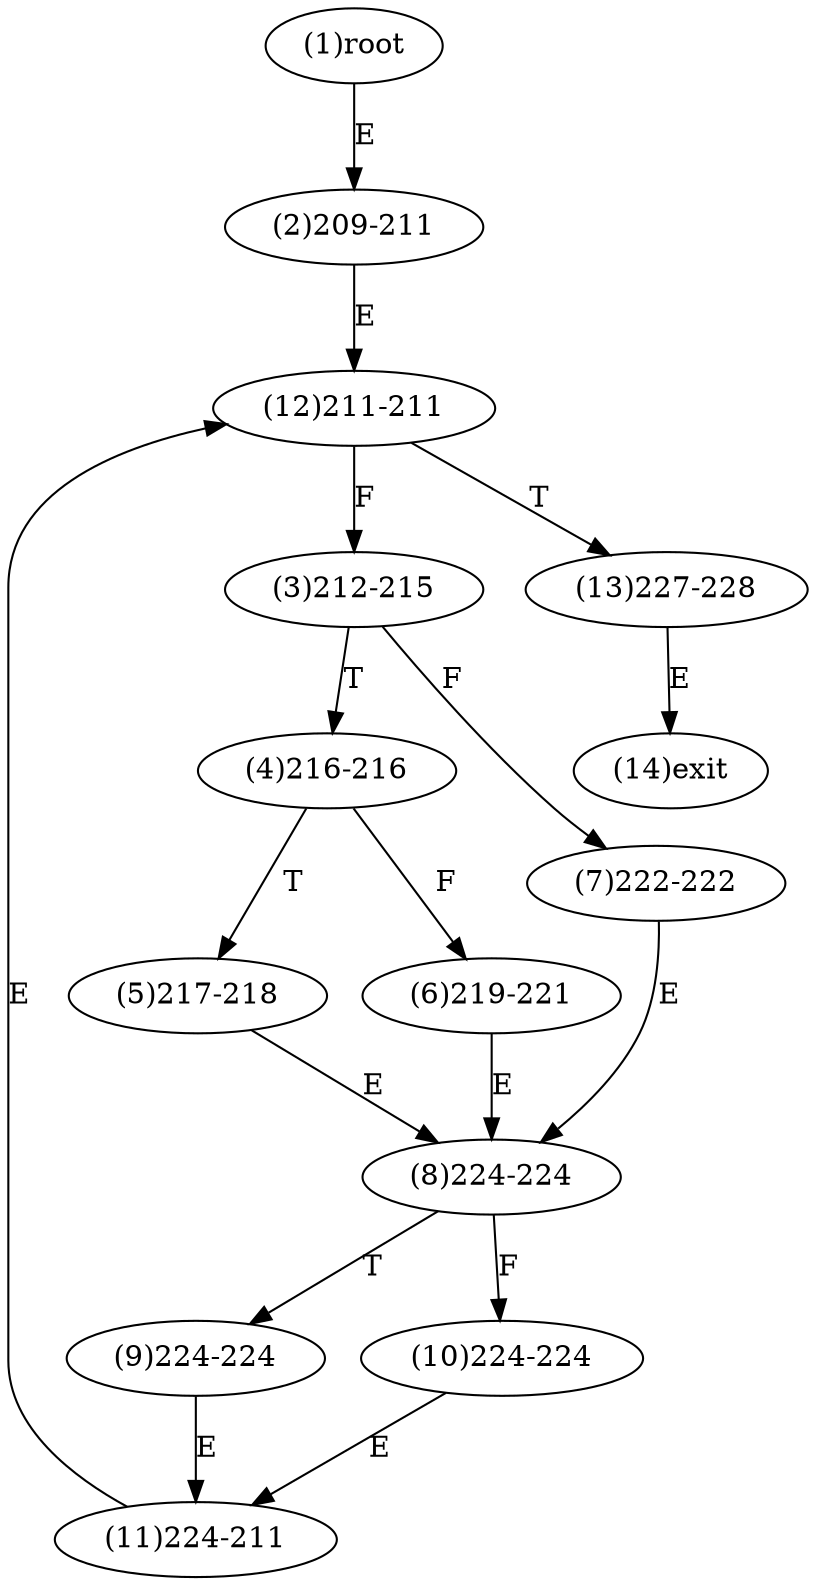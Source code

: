 digraph "" { 
1[ label="(1)root"];
2[ label="(2)209-211"];
3[ label="(3)212-215"];
4[ label="(4)216-216"];
5[ label="(5)217-218"];
6[ label="(6)219-221"];
7[ label="(7)222-222"];
8[ label="(8)224-224"];
9[ label="(9)224-224"];
10[ label="(10)224-224"];
11[ label="(11)224-211"];
12[ label="(12)211-211"];
13[ label="(13)227-228"];
14[ label="(14)exit"];
1->2[ label="E"];
2->12[ label="E"];
3->7[ label="F"];
3->4[ label="T"];
4->6[ label="F"];
4->5[ label="T"];
5->8[ label="E"];
6->8[ label="E"];
7->8[ label="E"];
8->10[ label="F"];
8->9[ label="T"];
9->11[ label="E"];
10->11[ label="E"];
11->12[ label="E"];
12->3[ label="F"];
12->13[ label="T"];
13->14[ label="E"];
}